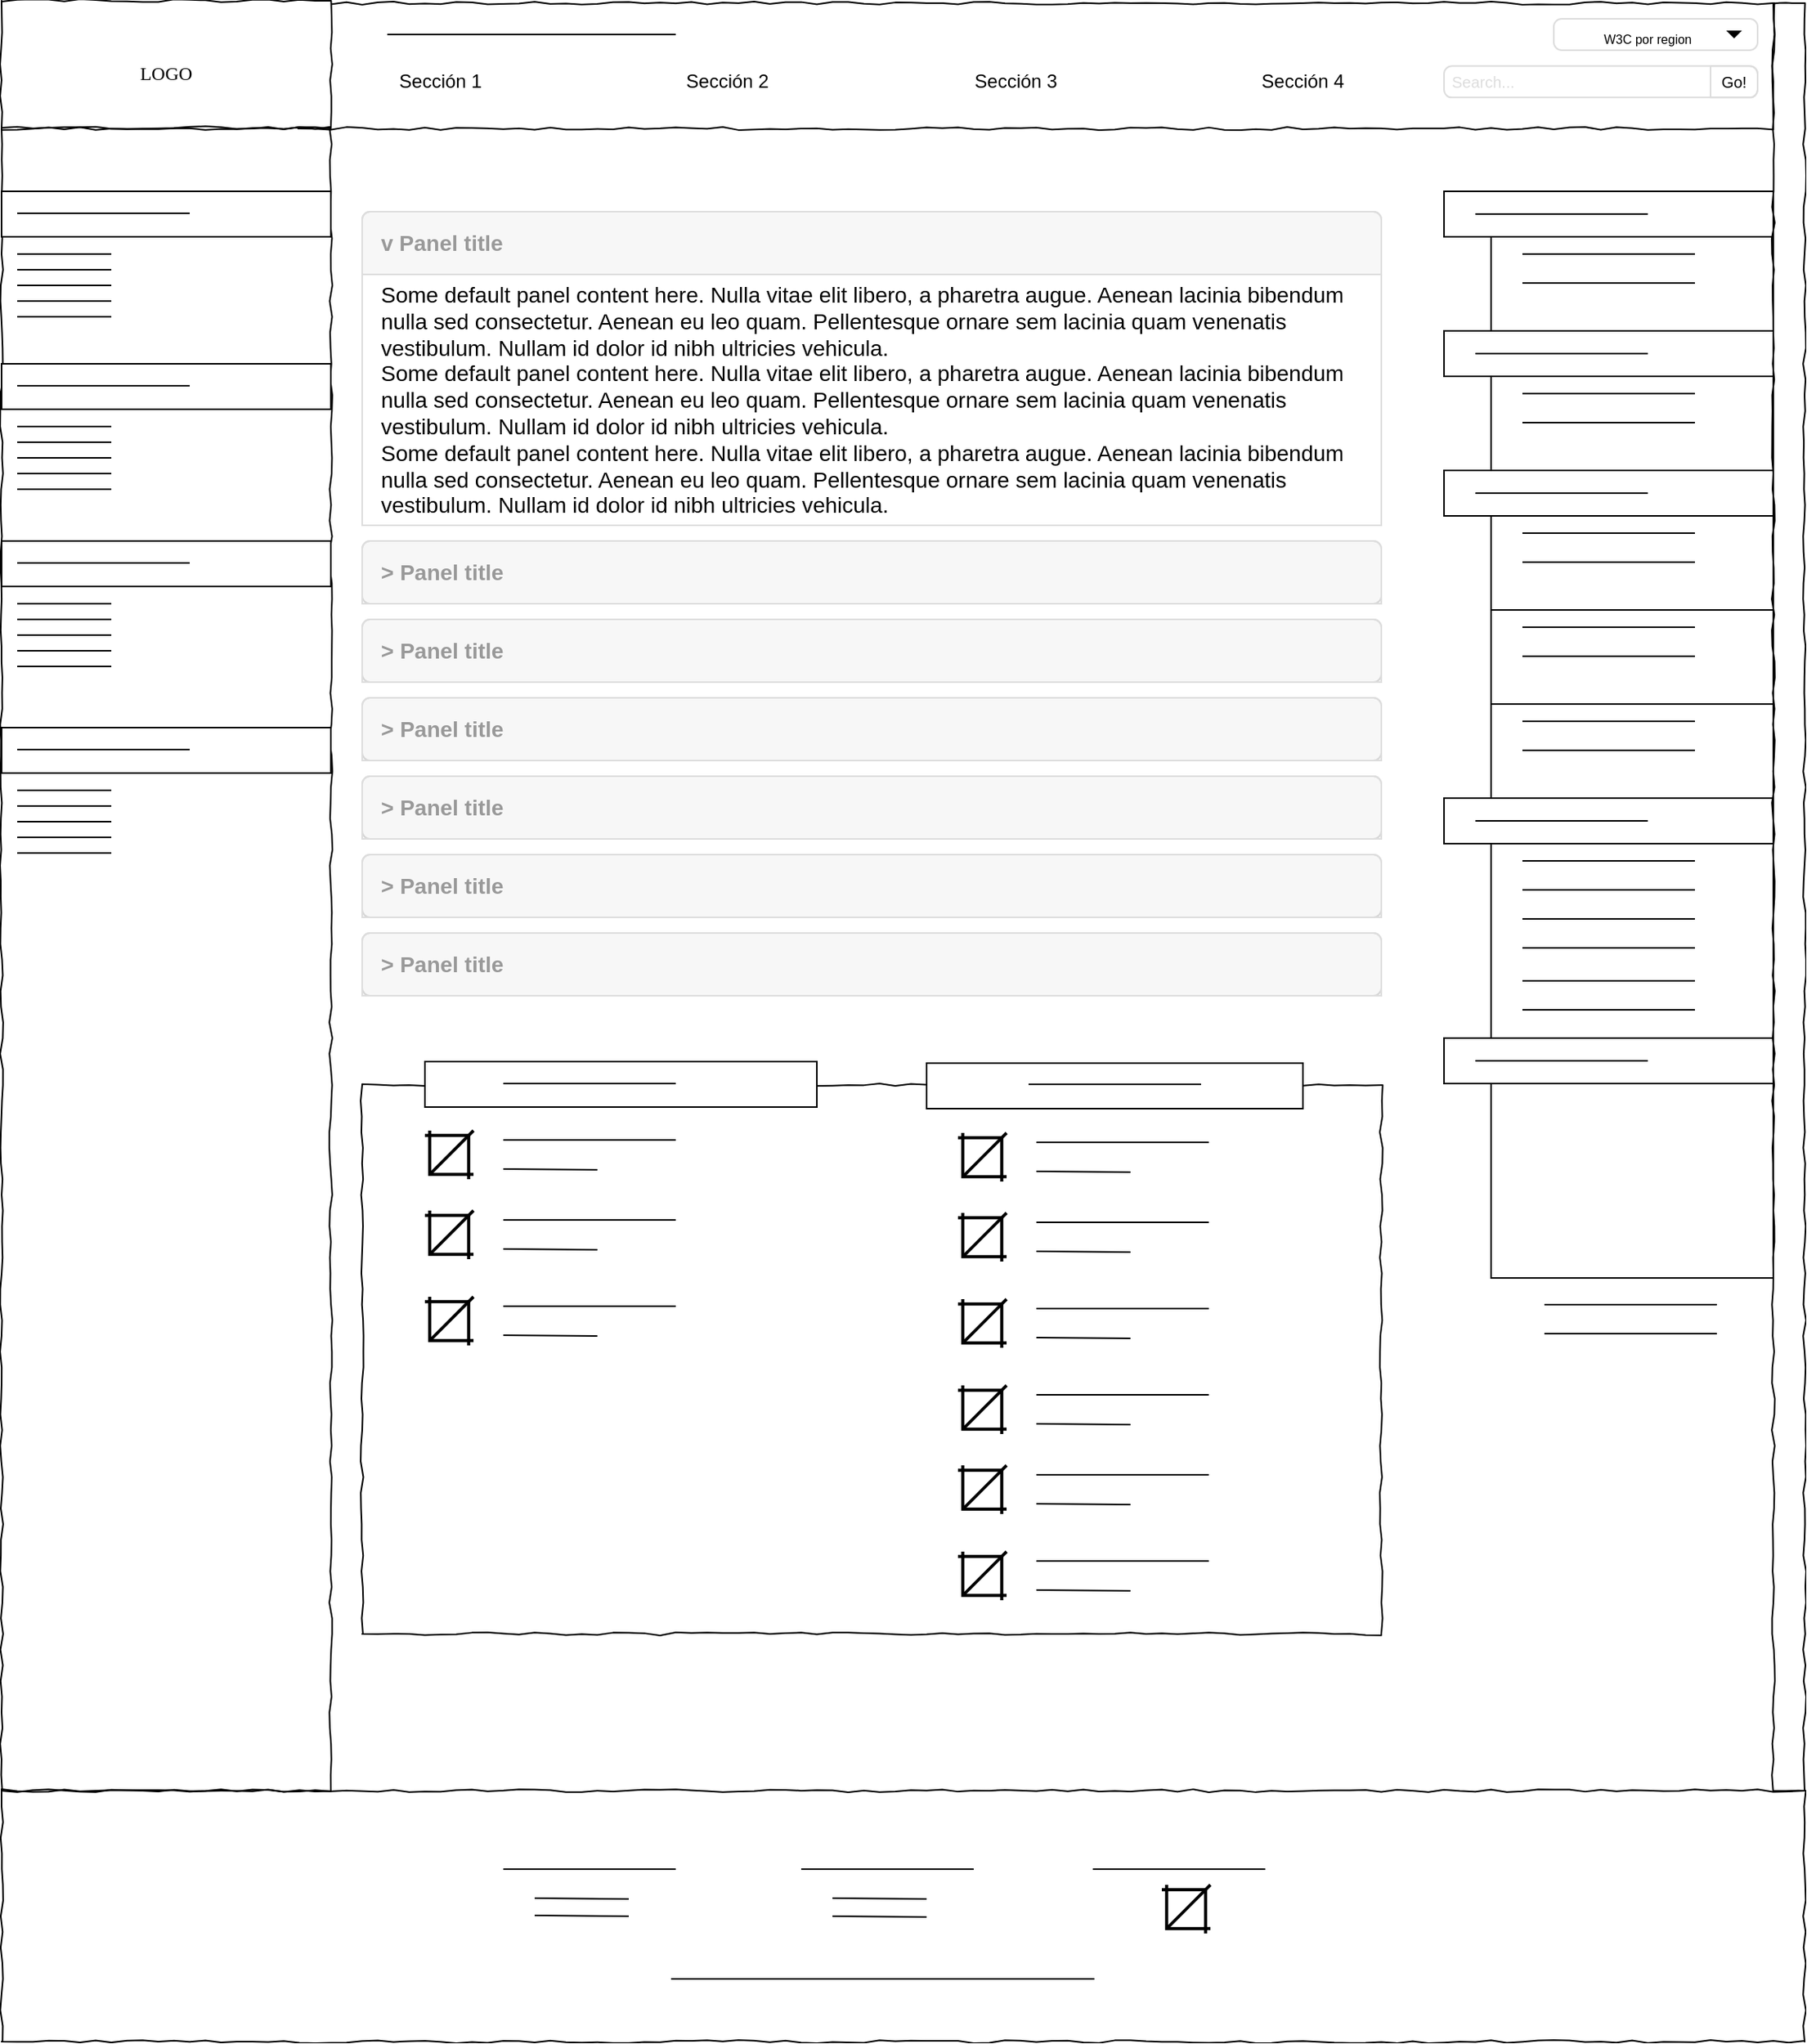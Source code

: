 <mxfile version="12.0.0" type="github" pages="1"><diagram id="lAtH6RSZC6dvsbVb1b8z" name="Page-1"><mxGraphModel dx="3520" dy="3119" grid="1" gridSize="10" guides="1" tooltips="1" connect="1" arrows="1" fold="1" page="1" pageScale="1" pageWidth="827" pageHeight="1169" math="0" shadow="0"><root><mxCell id="0"/><mxCell id="1" parent="0"/><mxCell id="HkJ792NKXqXMTjWd0zA6-1" value="" style="html=1;shadow=0;dashed=0;shape=mxgraph.bootstrap.rrect;rSize=5;strokeColor=#dddddd;fillColor=#ffffff;labelPosition=center;verticalLabelPosition=top;align=left;verticalAlign=top;textDirection=ltr;spacing=0;spacingTop=0;" parent="1" vertex="1"><mxGeometry x="250" y="133" width="650" height="200" as="geometry"/></mxCell><mxCell id="HkJ792NKXqXMTjWd0zA6-2" value="v Panel title" style="html=1;shadow=0;dashed=0;shape=mxgraph.bootstrap.topButton;rSize=5;strokeColor=inherit;fillColor=#000000;fillOpacity=3;fontColor=#999999;fontSize=14;fontStyle=1;align=left;spacingLeft=10;whiteSpace=wrap;resizeWidth=1;" parent="HkJ792NKXqXMTjWd0zA6-1" vertex="1"><mxGeometry width="650" height="40" relative="1" as="geometry"/></mxCell><mxCell id="HkJ792NKXqXMTjWd0zA6-3" value="Some default panel content here. Nulla vitae elit libero, a pharetra augue. Aenean lacinia bibendum nulla sed consectetur. Aenean eu leo quam. Pellentesque ornare sem lacinia quam venenatis vestibulum. Nullam id dolor id nibh ultricies vehicula. &lt;br&gt;Some default panel content here. Nulla vitae elit libero, a pharetra augue. Aenean lacinia bibendum nulla sed consectetur. Aenean eu leo quam. Pellentesque ornare sem lacinia quam venenatis vestibulum. Nullam id dolor id nibh ultricies vehicula.&lt;br&gt;Some default panel content here. Nulla vitae elit libero, a pharetra augue. Aenean lacinia bibendum nulla sed consectetur. Aenean eu leo quam. Pellentesque ornare sem lacinia quam venenatis vestibulum. Nullam id dolor id nibh ultricies vehicula." style="strokeColor=inherit;fillColor=inherit;gradientColor=inherit;html=1;shadow=0;dashed=0;shape=mxgraph.bootstrap.rect;align=left;spacingLeft=10;whiteSpace=wrap;fontSize=14;whiteSpace=wrap;resizeWidth=1;" parent="HkJ792NKXqXMTjWd0zA6-1" vertex="1"><mxGeometry width="650" height="160" relative="1" as="geometry"><mxPoint y="40" as="offset"/></mxGeometry></mxCell><mxCell id="HkJ792NKXqXMTjWd0zA6-9" value="" style="html=1;shadow=0;dashed=0;shape=mxgraph.bootstrap.rrect;rSize=5;strokeColor=#dddddd;fillColor=#ffffff;labelPosition=center;verticalLabelPosition=top;align=left;verticalAlign=top;textDirection=ltr;spacing=0;spacingTop=0;" parent="1" vertex="1"><mxGeometry x="250" y="343" width="650" height="40" as="geometry"/></mxCell><mxCell id="HkJ792NKXqXMTjWd0zA6-10" value="&amp;gt; Panel title" style="html=1;shadow=0;dashed=0;shape=mxgraph.bootstrap.topButton;rSize=5;strokeColor=inherit;fillColor=#000000;fillOpacity=3;fontColor=#999999;fontSize=14;fontStyle=1;align=left;spacingLeft=10;whiteSpace=wrap;resizeWidth=1;" parent="HkJ792NKXqXMTjWd0zA6-9" vertex="1"><mxGeometry width="650" height="40" relative="1" as="geometry"/></mxCell><mxCell id="HkJ792NKXqXMTjWd0zA6-13" value="" style="html=1;shadow=0;dashed=0;shape=mxgraph.bootstrap.rrect;rSize=5;strokeColor=#dddddd;fillColor=#ffffff;labelPosition=center;verticalLabelPosition=top;align=left;verticalAlign=top;textDirection=ltr;spacing=0;spacingTop=0;" parent="1" vertex="1"><mxGeometry x="250" y="393" width="650" height="40" as="geometry"/></mxCell><mxCell id="HkJ792NKXqXMTjWd0zA6-14" value="&amp;gt; Panel title" style="html=1;shadow=0;dashed=0;shape=mxgraph.bootstrap.topButton;rSize=5;strokeColor=inherit;fillColor=#000000;fillOpacity=3;fontColor=#999999;fontSize=14;fontStyle=1;align=left;spacingLeft=10;whiteSpace=wrap;resizeWidth=1;" parent="HkJ792NKXqXMTjWd0zA6-13" vertex="1"><mxGeometry width="650" height="40" relative="1" as="geometry"/></mxCell><mxCell id="HkJ792NKXqXMTjWd0zA6-15" value="" style="html=1;shadow=0;dashed=0;shape=mxgraph.bootstrap.rrect;rSize=5;strokeColor=#dddddd;fillColor=#ffffff;labelPosition=center;verticalLabelPosition=top;align=left;verticalAlign=top;textDirection=ltr;spacing=0;spacingTop=0;" parent="1" vertex="1"><mxGeometry x="250" y="443" width="650" height="40" as="geometry"/></mxCell><mxCell id="HkJ792NKXqXMTjWd0zA6-16" value="&amp;gt; Panel title" style="html=1;shadow=0;dashed=0;shape=mxgraph.bootstrap.topButton;rSize=5;strokeColor=inherit;fillColor=#000000;fillOpacity=3;fontColor=#999999;fontSize=14;fontStyle=1;align=left;spacingLeft=10;whiteSpace=wrap;resizeWidth=1;" parent="HkJ792NKXqXMTjWd0zA6-15" vertex="1"><mxGeometry width="650" height="40" relative="1" as="geometry"/></mxCell><mxCell id="HkJ792NKXqXMTjWd0zA6-17" value="" style="html=1;shadow=0;dashed=0;shape=mxgraph.bootstrap.rrect;rSize=5;strokeColor=#dddddd;fillColor=#ffffff;labelPosition=center;verticalLabelPosition=top;align=left;verticalAlign=top;textDirection=ltr;spacing=0;spacingTop=0;" parent="1" vertex="1"><mxGeometry x="250" y="493" width="650" height="40" as="geometry"/></mxCell><mxCell id="HkJ792NKXqXMTjWd0zA6-18" value="&amp;gt; Panel title" style="html=1;shadow=0;dashed=0;shape=mxgraph.bootstrap.topButton;rSize=5;strokeColor=inherit;fillColor=#000000;fillOpacity=3;fontColor=#999999;fontSize=14;fontStyle=1;align=left;spacingLeft=10;whiteSpace=wrap;resizeWidth=1;" parent="HkJ792NKXqXMTjWd0zA6-17" vertex="1"><mxGeometry width="650" height="40" relative="1" as="geometry"/></mxCell><mxCell id="HkJ792NKXqXMTjWd0zA6-19" value="" style="html=1;shadow=0;dashed=0;shape=mxgraph.bootstrap.rrect;rSize=5;strokeColor=#dddddd;fillColor=#ffffff;labelPosition=center;verticalLabelPosition=top;align=left;verticalAlign=top;textDirection=ltr;spacing=0;spacingTop=0;" parent="1" vertex="1"><mxGeometry x="250" y="543" width="650" height="40" as="geometry"/></mxCell><mxCell id="HkJ792NKXqXMTjWd0zA6-20" value="&amp;gt; Panel title" style="html=1;shadow=0;dashed=0;shape=mxgraph.bootstrap.topButton;rSize=5;strokeColor=inherit;fillColor=#000000;fillOpacity=3;fontColor=#999999;fontSize=14;fontStyle=1;align=left;spacingLeft=10;whiteSpace=wrap;resizeWidth=1;" parent="HkJ792NKXqXMTjWd0zA6-19" vertex="1"><mxGeometry width="650" height="40" relative="1" as="geometry"/></mxCell><mxCell id="HkJ792NKXqXMTjWd0zA6-21" value="" style="html=1;shadow=0;dashed=0;shape=mxgraph.bootstrap.rrect;rSize=5;strokeColor=#dddddd;fillColor=#ffffff;labelPosition=center;verticalLabelPosition=top;align=left;verticalAlign=top;textDirection=ltr;spacing=0;spacingTop=0;" parent="1" vertex="1"><mxGeometry x="250" y="593" width="650" height="40" as="geometry"/></mxCell><mxCell id="HkJ792NKXqXMTjWd0zA6-22" value="&amp;gt; Panel title" style="html=1;shadow=0;dashed=0;shape=mxgraph.bootstrap.topButton;rSize=5;strokeColor=inherit;fillColor=#000000;fillOpacity=3;fontColor=#999999;fontSize=14;fontStyle=1;align=left;spacingLeft=10;whiteSpace=wrap;resizeWidth=1;" parent="HkJ792NKXqXMTjWd0zA6-21" vertex="1"><mxGeometry width="650" height="40" relative="1" as="geometry"/></mxCell><mxCell id="HkJ792NKXqXMTjWd0zA6-23" value="" style="whiteSpace=wrap;html=1;rounded=0;shadow=0;labelBackgroundColor=none;strokeColor=#000000;strokeWidth=1;fillColor=none;fontFamily=Verdana;fontSize=12;fontColor=#000000;align=center;comic=1;" parent="1" vertex="1"><mxGeometry x="210" width="940" height="80" as="geometry"/></mxCell><mxCell id="HkJ792NKXqXMTjWd0zA6-25" value="&lt;font style=&quot;font-size: 12px&quot;&gt;LOGO&lt;br&gt;&lt;/font&gt;" style="whiteSpace=wrap;html=1;rounded=0;shadow=0;labelBackgroundColor=none;strokeColor=#000000;strokeWidth=1;fillColor=#ffffff;fontFamily=Verdana;fontSize=28;fontColor=#000000;align=center;comic=1;" parent="1" vertex="1"><mxGeometry x="20" y="-1.5" width="210" height="81" as="geometry"/></mxCell><mxCell id="HkJ792NKXqXMTjWd0zA6-26" value="" style="whiteSpace=wrap;html=1;rounded=0;shadow=0;labelBackgroundColor=none;strokeColor=#000000;strokeWidth=1;fillColor=none;fontFamily=Verdana;fontSize=12;fontColor=#000000;align=center;comic=1;" parent="1" vertex="1"><mxGeometry x="20" y="80" width="210" height="1060" as="geometry"/></mxCell><mxCell id="JwUhtfSbVXbaAaKoPPSt-8" value="" style="rounded=0;whiteSpace=wrap;html=1;" vertex="1" parent="1"><mxGeometry x="20" y="120" width="210" height="29" as="geometry"/></mxCell><mxCell id="JwUhtfSbVXbaAaKoPPSt-9" value="" style="endArrow=none;html=1;" edge="1" parent="1"><mxGeometry width="50" height="50" relative="1" as="geometry"><mxPoint x="140" y="134" as="sourcePoint"/><mxPoint x="30" y="134" as="targetPoint"/></mxGeometry></mxCell><mxCell id="JwUhtfSbVXbaAaKoPPSt-10" value="" style="endArrow=none;html=1;" edge="1" parent="1"><mxGeometry width="50" height="50" relative="1" as="geometry"><mxPoint x="90" y="160" as="sourcePoint"/><mxPoint x="30" y="160" as="targetPoint"/></mxGeometry></mxCell><mxCell id="JwUhtfSbVXbaAaKoPPSt-11" value="" style="endArrow=none;html=1;" edge="1" parent="1"><mxGeometry width="50" height="50" relative="1" as="geometry"><mxPoint x="90" y="170.0" as="sourcePoint"/><mxPoint x="30" y="170.0" as="targetPoint"/></mxGeometry></mxCell><mxCell id="JwUhtfSbVXbaAaKoPPSt-12" value="" style="endArrow=none;html=1;" edge="1" parent="1"><mxGeometry width="50" height="50" relative="1" as="geometry"><mxPoint x="90" y="180.0" as="sourcePoint"/><mxPoint x="30" y="180.0" as="targetPoint"/></mxGeometry></mxCell><mxCell id="JwUhtfSbVXbaAaKoPPSt-13" value="" style="endArrow=none;html=1;" edge="1" parent="1"><mxGeometry width="50" height="50" relative="1" as="geometry"><mxPoint x="90" y="190.0" as="sourcePoint"/><mxPoint x="30" y="190.0" as="targetPoint"/></mxGeometry></mxCell><mxCell id="JwUhtfSbVXbaAaKoPPSt-14" value="" style="endArrow=none;html=1;" edge="1" parent="1"><mxGeometry width="50" height="50" relative="1" as="geometry"><mxPoint x="90" y="200.0" as="sourcePoint"/><mxPoint x="30" y="200.0" as="targetPoint"/></mxGeometry></mxCell><mxCell id="JwUhtfSbVXbaAaKoPPSt-15" value="" style="rounded=0;whiteSpace=wrap;html=1;" vertex="1" parent="1"><mxGeometry x="20" y="230" width="210" height="29" as="geometry"/></mxCell><mxCell id="JwUhtfSbVXbaAaKoPPSt-16" value="" style="endArrow=none;html=1;" edge="1" parent="1"><mxGeometry width="50" height="50" relative="1" as="geometry"><mxPoint x="140" y="244" as="sourcePoint"/><mxPoint x="30" y="244" as="targetPoint"/></mxGeometry></mxCell><mxCell id="JwUhtfSbVXbaAaKoPPSt-17" value="" style="endArrow=none;html=1;" edge="1" parent="1"><mxGeometry width="50" height="50" relative="1" as="geometry"><mxPoint x="90" y="270.0" as="sourcePoint"/><mxPoint x="30" y="270.0" as="targetPoint"/></mxGeometry></mxCell><mxCell id="JwUhtfSbVXbaAaKoPPSt-18" value="" style="endArrow=none;html=1;" edge="1" parent="1"><mxGeometry width="50" height="50" relative="1" as="geometry"><mxPoint x="90" y="280.0" as="sourcePoint"/><mxPoint x="30" y="280.0" as="targetPoint"/></mxGeometry></mxCell><mxCell id="JwUhtfSbVXbaAaKoPPSt-19" value="" style="endArrow=none;html=1;" edge="1" parent="1"><mxGeometry width="50" height="50" relative="1" as="geometry"><mxPoint x="90" y="290.0" as="sourcePoint"/><mxPoint x="30" y="290.0" as="targetPoint"/></mxGeometry></mxCell><mxCell id="JwUhtfSbVXbaAaKoPPSt-20" value="" style="endArrow=none;html=1;" edge="1" parent="1"><mxGeometry width="50" height="50" relative="1" as="geometry"><mxPoint x="90" y="300.0" as="sourcePoint"/><mxPoint x="30" y="300.0" as="targetPoint"/></mxGeometry></mxCell><mxCell id="JwUhtfSbVXbaAaKoPPSt-21" value="" style="endArrow=none;html=1;" edge="1" parent="1"><mxGeometry width="50" height="50" relative="1" as="geometry"><mxPoint x="90" y="310.0" as="sourcePoint"/><mxPoint x="30" y="310.0" as="targetPoint"/></mxGeometry></mxCell><mxCell id="JwUhtfSbVXbaAaKoPPSt-22" value="" style="rounded=0;whiteSpace=wrap;html=1;" vertex="1" parent="1"><mxGeometry x="20" y="343" width="210" height="29" as="geometry"/></mxCell><mxCell id="JwUhtfSbVXbaAaKoPPSt-23" value="" style="endArrow=none;html=1;" edge="1" parent="1"><mxGeometry width="50" height="50" relative="1" as="geometry"><mxPoint x="140" y="357" as="sourcePoint"/><mxPoint x="30" y="357" as="targetPoint"/></mxGeometry></mxCell><mxCell id="JwUhtfSbVXbaAaKoPPSt-24" value="" style="endArrow=none;html=1;" edge="1" parent="1"><mxGeometry width="50" height="50" relative="1" as="geometry"><mxPoint x="90" y="383.0" as="sourcePoint"/><mxPoint x="30" y="383.0" as="targetPoint"/></mxGeometry></mxCell><mxCell id="JwUhtfSbVXbaAaKoPPSt-25" value="" style="endArrow=none;html=1;" edge="1" parent="1"><mxGeometry width="50" height="50" relative="1" as="geometry"><mxPoint x="90" y="393.0" as="sourcePoint"/><mxPoint x="30" y="393.0" as="targetPoint"/></mxGeometry></mxCell><mxCell id="JwUhtfSbVXbaAaKoPPSt-26" value="" style="endArrow=none;html=1;" edge="1" parent="1"><mxGeometry width="50" height="50" relative="1" as="geometry"><mxPoint x="90" y="403.0" as="sourcePoint"/><mxPoint x="30" y="403.0" as="targetPoint"/></mxGeometry></mxCell><mxCell id="JwUhtfSbVXbaAaKoPPSt-27" value="" style="endArrow=none;html=1;" edge="1" parent="1"><mxGeometry width="50" height="50" relative="1" as="geometry"><mxPoint x="90" y="413.0" as="sourcePoint"/><mxPoint x="30" y="413.0" as="targetPoint"/></mxGeometry></mxCell><mxCell id="JwUhtfSbVXbaAaKoPPSt-28" value="" style="endArrow=none;html=1;" edge="1" parent="1"><mxGeometry width="50" height="50" relative="1" as="geometry"><mxPoint x="90" y="423.0" as="sourcePoint"/><mxPoint x="30" y="423.0" as="targetPoint"/></mxGeometry></mxCell><mxCell id="JwUhtfSbVXbaAaKoPPSt-29" value="" style="rounded=0;whiteSpace=wrap;html=1;" vertex="1" parent="1"><mxGeometry x="20" y="462" width="210" height="29" as="geometry"/></mxCell><mxCell id="JwUhtfSbVXbaAaKoPPSt-30" value="" style="endArrow=none;html=1;" edge="1" parent="1"><mxGeometry width="50" height="50" relative="1" as="geometry"><mxPoint x="140" y="476" as="sourcePoint"/><mxPoint x="30" y="476" as="targetPoint"/></mxGeometry></mxCell><mxCell id="JwUhtfSbVXbaAaKoPPSt-31" value="" style="endArrow=none;html=1;" edge="1" parent="1"><mxGeometry width="50" height="50" relative="1" as="geometry"><mxPoint x="90" y="502.0" as="sourcePoint"/><mxPoint x="30" y="502.0" as="targetPoint"/></mxGeometry></mxCell><mxCell id="JwUhtfSbVXbaAaKoPPSt-32" value="" style="endArrow=none;html=1;" edge="1" parent="1"><mxGeometry width="50" height="50" relative="1" as="geometry"><mxPoint x="90" y="512.0" as="sourcePoint"/><mxPoint x="30" y="512.0" as="targetPoint"/></mxGeometry></mxCell><mxCell id="JwUhtfSbVXbaAaKoPPSt-33" value="" style="endArrow=none;html=1;" edge="1" parent="1"><mxGeometry width="50" height="50" relative="1" as="geometry"><mxPoint x="90" y="522.0" as="sourcePoint"/><mxPoint x="30" y="522.0" as="targetPoint"/></mxGeometry></mxCell><mxCell id="JwUhtfSbVXbaAaKoPPSt-34" value="" style="endArrow=none;html=1;" edge="1" parent="1"><mxGeometry width="50" height="50" relative="1" as="geometry"><mxPoint x="90" y="532.0" as="sourcePoint"/><mxPoint x="30" y="532.0" as="targetPoint"/></mxGeometry></mxCell><mxCell id="JwUhtfSbVXbaAaKoPPSt-35" value="" style="endArrow=none;html=1;" edge="1" parent="1"><mxGeometry width="50" height="50" relative="1" as="geometry"><mxPoint x="90" y="542.0" as="sourcePoint"/><mxPoint x="30" y="542.0" as="targetPoint"/></mxGeometry></mxCell><mxCell id="JwUhtfSbVXbaAaKoPPSt-36" value="Sección 1" style="text;html=1;strokeColor=none;fillColor=none;align=center;verticalAlign=middle;whiteSpace=wrap;rounded=0;" vertex="1" parent="1"><mxGeometry x="250" y="40" width="100" height="20" as="geometry"/></mxCell><mxCell id="JwUhtfSbVXbaAaKoPPSt-37" value="Sección 2" style="text;html=1;strokeColor=none;fillColor=none;align=center;verticalAlign=middle;whiteSpace=wrap;rounded=0;" vertex="1" parent="1"><mxGeometry x="433" y="40" width="100" height="20" as="geometry"/></mxCell><mxCell id="JwUhtfSbVXbaAaKoPPSt-38" value="Sección 3" style="text;html=1;strokeColor=none;fillColor=none;align=center;verticalAlign=middle;whiteSpace=wrap;rounded=0;" vertex="1" parent="1"><mxGeometry x="617" y="40.0" width="100" height="20" as="geometry"/></mxCell><mxCell id="JwUhtfSbVXbaAaKoPPSt-39" value="Sección 4" style="text;html=1;strokeColor=none;fillColor=none;align=center;verticalAlign=middle;whiteSpace=wrap;rounded=0;" vertex="1" parent="1"><mxGeometry x="800" y="40.0" width="100" height="20" as="geometry"/></mxCell><mxCell id="JwUhtfSbVXbaAaKoPPSt-40" value="Search..." style="html=1;shadow=0;dashed=0;shape=mxgraph.bootstrap.rrect;fillColor=#ffffff;rSize=5;strokeColor=#dddddd;align=left;spacingLeft=3;fontSize=10;fontColor=#dddddd;whiteSpace=wrap;" vertex="1" parent="1"><mxGeometry x="940" y="40.176" width="200" height="20" as="geometry"/></mxCell><mxCell id="JwUhtfSbVXbaAaKoPPSt-41" value="Go!" style="html=1;shadow=0;dashed=0;shape=mxgraph.bootstrap.rightButton;rSize=5;strokeColor=#dddddd;fillColor=none;fontSize=10;whiteSpace=wrap;resizeHeight=1;" vertex="1" parent="JwUhtfSbVXbaAaKoPPSt-40"><mxGeometry x="1" width="30" height="20" relative="1" as="geometry"><mxPoint x="-30" as="offset"/></mxGeometry></mxCell><mxCell id="JwUhtfSbVXbaAaKoPPSt-42" value="" style="rounded=0;whiteSpace=wrap;html=1;" vertex="1" parent="1"><mxGeometry x="970" y="149" width="180" height="60" as="geometry"/></mxCell><mxCell id="JwUhtfSbVXbaAaKoPPSt-43" value="" style="rounded=0;whiteSpace=wrap;html=1;" vertex="1" parent="1"><mxGeometry x="940" y="120" width="210" height="29" as="geometry"/></mxCell><mxCell id="JwUhtfSbVXbaAaKoPPSt-44" value="" style="endArrow=none;html=1;" edge="1" parent="1"><mxGeometry width="50" height="50" relative="1" as="geometry"><mxPoint x="1070" y="134.5" as="sourcePoint"/><mxPoint x="960" y="134.5" as="targetPoint"/></mxGeometry></mxCell><mxCell id="JwUhtfSbVXbaAaKoPPSt-46" value="" style="endArrow=none;html=1;" edge="1" parent="1"><mxGeometry width="50" height="50" relative="1" as="geometry"><mxPoint x="1100" y="160" as="sourcePoint"/><mxPoint x="990" y="160" as="targetPoint"/></mxGeometry></mxCell><mxCell id="JwUhtfSbVXbaAaKoPPSt-47" value="" style="endArrow=none;html=1;" edge="1" parent="1"><mxGeometry width="50" height="50" relative="1" as="geometry"><mxPoint x="1100" y="178.5" as="sourcePoint"/><mxPoint x="990" y="178.5" as="targetPoint"/></mxGeometry></mxCell><mxCell id="JwUhtfSbVXbaAaKoPPSt-48" value="" style="rounded=0;whiteSpace=wrap;html=1;" vertex="1" parent="1"><mxGeometry x="970" y="238" width="180" height="60" as="geometry"/></mxCell><mxCell id="JwUhtfSbVXbaAaKoPPSt-49" value="" style="rounded=0;whiteSpace=wrap;html=1;" vertex="1" parent="1"><mxGeometry x="940" y="209" width="210" height="29" as="geometry"/></mxCell><mxCell id="JwUhtfSbVXbaAaKoPPSt-50" value="" style="endArrow=none;html=1;" edge="1" parent="1"><mxGeometry width="50" height="50" relative="1" as="geometry"><mxPoint x="1070" y="223.5" as="sourcePoint"/><mxPoint x="960" y="223.5" as="targetPoint"/></mxGeometry></mxCell><mxCell id="JwUhtfSbVXbaAaKoPPSt-51" value="" style="endArrow=none;html=1;" edge="1" parent="1"><mxGeometry width="50" height="50" relative="1" as="geometry"><mxPoint x="1100" y="249" as="sourcePoint"/><mxPoint x="990" y="249" as="targetPoint"/></mxGeometry></mxCell><mxCell id="JwUhtfSbVXbaAaKoPPSt-52" value="" style="endArrow=none;html=1;" edge="1" parent="1"><mxGeometry width="50" height="50" relative="1" as="geometry"><mxPoint x="1100" y="267.5" as="sourcePoint"/><mxPoint x="990" y="267.5" as="targetPoint"/></mxGeometry></mxCell><mxCell id="JwUhtfSbVXbaAaKoPPSt-53" value="" style="rounded=0;whiteSpace=wrap;html=1;" vertex="1" parent="1"><mxGeometry x="970" y="327" width="180" height="60" as="geometry"/></mxCell><mxCell id="JwUhtfSbVXbaAaKoPPSt-54" value="" style="rounded=0;whiteSpace=wrap;html=1;" vertex="1" parent="1"><mxGeometry x="940" y="298" width="210" height="29" as="geometry"/></mxCell><mxCell id="JwUhtfSbVXbaAaKoPPSt-55" value="" style="endArrow=none;html=1;" edge="1" parent="1"><mxGeometry width="50" height="50" relative="1" as="geometry"><mxPoint x="1070" y="312.5" as="sourcePoint"/><mxPoint x="960" y="312.5" as="targetPoint"/></mxGeometry></mxCell><mxCell id="JwUhtfSbVXbaAaKoPPSt-56" value="" style="endArrow=none;html=1;" edge="1" parent="1"><mxGeometry width="50" height="50" relative="1" as="geometry"><mxPoint x="1100" y="338" as="sourcePoint"/><mxPoint x="990" y="338" as="targetPoint"/></mxGeometry></mxCell><mxCell id="JwUhtfSbVXbaAaKoPPSt-57" value="" style="endArrow=none;html=1;" edge="1" parent="1"><mxGeometry width="50" height="50" relative="1" as="geometry"><mxPoint x="1100" y="356.5" as="sourcePoint"/><mxPoint x="990" y="356.5" as="targetPoint"/></mxGeometry></mxCell><mxCell id="JwUhtfSbVXbaAaKoPPSt-58" value="" style="rounded=0;whiteSpace=wrap;html=1;" vertex="1" parent="1"><mxGeometry x="970" y="387" width="180" height="60" as="geometry"/></mxCell><mxCell id="JwUhtfSbVXbaAaKoPPSt-59" value="" style="endArrow=none;html=1;" edge="1" parent="1"><mxGeometry width="50" height="50" relative="1" as="geometry"><mxPoint x="1100" y="398" as="sourcePoint"/><mxPoint x="990" y="398" as="targetPoint"/></mxGeometry></mxCell><mxCell id="JwUhtfSbVXbaAaKoPPSt-60" value="" style="endArrow=none;html=1;" edge="1" parent="1"><mxGeometry width="50" height="50" relative="1" as="geometry"><mxPoint x="1100" y="416.5" as="sourcePoint"/><mxPoint x="990" y="416.5" as="targetPoint"/></mxGeometry></mxCell><mxCell id="JwUhtfSbVXbaAaKoPPSt-61" value="" style="rounded=0;whiteSpace=wrap;html=1;" vertex="1" parent="1"><mxGeometry x="970" y="447" width="180" height="60" as="geometry"/></mxCell><mxCell id="JwUhtfSbVXbaAaKoPPSt-62" value="" style="endArrow=none;html=1;" edge="1" parent="1"><mxGeometry width="50" height="50" relative="1" as="geometry"><mxPoint x="1100" y="458" as="sourcePoint"/><mxPoint x="990" y="458" as="targetPoint"/></mxGeometry></mxCell><mxCell id="JwUhtfSbVXbaAaKoPPSt-63" value="" style="endArrow=none;html=1;" edge="1" parent="1"><mxGeometry width="50" height="50" relative="1" as="geometry"><mxPoint x="1100" y="476.5" as="sourcePoint"/><mxPoint x="990" y="476.5" as="targetPoint"/></mxGeometry></mxCell><mxCell id="JwUhtfSbVXbaAaKoPPSt-64" value="" style="rounded=0;whiteSpace=wrap;html=1;" vertex="1" parent="1"><mxGeometry x="970" y="536" width="180" height="124" as="geometry"/></mxCell><mxCell id="JwUhtfSbVXbaAaKoPPSt-65" value="" style="rounded=0;whiteSpace=wrap;html=1;" vertex="1" parent="1"><mxGeometry x="940" y="507" width="210" height="29" as="geometry"/></mxCell><mxCell id="JwUhtfSbVXbaAaKoPPSt-66" value="" style="endArrow=none;html=1;" edge="1" parent="1"><mxGeometry width="50" height="50" relative="1" as="geometry"><mxPoint x="1070" y="521.5" as="sourcePoint"/><mxPoint x="960" y="521.5" as="targetPoint"/></mxGeometry></mxCell><mxCell id="JwUhtfSbVXbaAaKoPPSt-67" value="" style="endArrow=none;html=1;" edge="1" parent="1"><mxGeometry width="50" height="50" relative="1" as="geometry"><mxPoint x="1100" y="547" as="sourcePoint"/><mxPoint x="990" y="547" as="targetPoint"/></mxGeometry></mxCell><mxCell id="JwUhtfSbVXbaAaKoPPSt-68" value="" style="endArrow=none;html=1;" edge="1" parent="1"><mxGeometry width="50" height="50" relative="1" as="geometry"><mxPoint x="1100" y="565.5" as="sourcePoint"/><mxPoint x="990" y="565.5" as="targetPoint"/></mxGeometry></mxCell><mxCell id="JwUhtfSbVXbaAaKoPPSt-69" value="" style="endArrow=none;html=1;" edge="1" parent="1"><mxGeometry width="50" height="50" relative="1" as="geometry"><mxPoint x="1100" y="584" as="sourcePoint"/><mxPoint x="990" y="584" as="targetPoint"/></mxGeometry></mxCell><mxCell id="JwUhtfSbVXbaAaKoPPSt-70" value="" style="endArrow=none;html=1;" edge="1" parent="1"><mxGeometry width="50" height="50" relative="1" as="geometry"><mxPoint x="1100" y="602.5" as="sourcePoint"/><mxPoint x="990" y="602.5" as="targetPoint"/></mxGeometry></mxCell><mxCell id="JwUhtfSbVXbaAaKoPPSt-73" value="" style="endArrow=none;html=1;" edge="1" parent="1"><mxGeometry width="50" height="50" relative="1" as="geometry"><mxPoint x="1100" y="623.5" as="sourcePoint"/><mxPoint x="990" y="623.5" as="targetPoint"/></mxGeometry></mxCell><mxCell id="JwUhtfSbVXbaAaKoPPSt-74" value="" style="endArrow=none;html=1;" edge="1" parent="1"><mxGeometry width="50" height="50" relative="1" as="geometry"><mxPoint x="1100" y="642" as="sourcePoint"/><mxPoint x="990" y="642" as="targetPoint"/></mxGeometry></mxCell><mxCell id="JwUhtfSbVXbaAaKoPPSt-75" value="" style="rounded=0;whiteSpace=wrap;html=1;" vertex="1" parent="1"><mxGeometry x="940" y="660" width="210" height="29" as="geometry"/></mxCell><mxCell id="JwUhtfSbVXbaAaKoPPSt-76" value="" style="endArrow=none;html=1;" edge="1" parent="1"><mxGeometry width="50" height="50" relative="1" as="geometry"><mxPoint x="1070" y="674.5" as="sourcePoint"/><mxPoint x="960" y="674.5" as="targetPoint"/></mxGeometry></mxCell><mxCell id="JwUhtfSbVXbaAaKoPPSt-77" value="" style="rounded=0;whiteSpace=wrap;html=1;" vertex="1" parent="1"><mxGeometry x="970" y="689" width="180" height="124" as="geometry"/></mxCell><mxCell id="JwUhtfSbVXbaAaKoPPSt-78" value="" style="shape=image;html=1;verticalAlign=top;verticalLabelPosition=bottom;labelBackgroundColor=#ffffff;imageAspect=0;aspect=fixed;image=https://cdn0.iconfinder.com/data/icons/social-glyph/30/youtube-120.png" vertex="1" parent="1"><mxGeometry x="1029.5" y="720.5" width="59" height="59" as="geometry"/></mxCell><mxCell id="JwUhtfSbVXbaAaKoPPSt-79" value="" style="endArrow=none;html=1;" edge="1" parent="1"><mxGeometry width="50" height="50" relative="1" as="geometry"><mxPoint x="1114" y="830" as="sourcePoint"/><mxPoint x="1004" y="830" as="targetPoint"/></mxGeometry></mxCell><mxCell id="JwUhtfSbVXbaAaKoPPSt-80" value="" style="endArrow=none;html=1;" edge="1" parent="1"><mxGeometry width="50" height="50" relative="1" as="geometry"><mxPoint x="1114" y="848.5" as="sourcePoint"/><mxPoint x="1004" y="848.5" as="targetPoint"/></mxGeometry></mxCell><mxCell id="JwUhtfSbVXbaAaKoPPSt-81" value="" style="whiteSpace=wrap;html=1;rounded=0;shadow=0;labelBackgroundColor=none;strokeColor=#000000;strokeWidth=1;fillColor=none;fontFamily=Verdana;fontSize=12;fontColor=#000000;align=center;comic=1;" vertex="1" parent="1"><mxGeometry x="1150" width="20" height="1140" as="geometry"/></mxCell><mxCell id="JwUhtfSbVXbaAaKoPPSt-82" value="" style="whiteSpace=wrap;html=1;rounded=0;shadow=0;labelBackgroundColor=none;strokeColor=#000000;strokeWidth=1;fillColor=none;fontFamily=Verdana;fontSize=12;fontColor=#000000;align=center;comic=1;" vertex="1" parent="1"><mxGeometry x="250" y="690" width="650" height="350" as="geometry"/></mxCell><mxCell id="JwUhtfSbVXbaAaKoPPSt-83" value="" style="rounded=0;whiteSpace=wrap;html=1;" vertex="1" parent="1"><mxGeometry x="290" y="675" width="250" height="29" as="geometry"/></mxCell><mxCell id="JwUhtfSbVXbaAaKoPPSt-84" value="" style="endArrow=none;html=1;" edge="1" parent="1"><mxGeometry width="50" height="50" relative="1" as="geometry"><mxPoint x="450" y="689" as="sourcePoint"/><mxPoint x="340" y="689" as="targetPoint"/></mxGeometry></mxCell><mxCell id="JwUhtfSbVXbaAaKoPPSt-85" value="" style="rounded=0;whiteSpace=wrap;html=1;" vertex="1" parent="1"><mxGeometry x="610" y="676" width="240" height="29" as="geometry"/></mxCell><mxCell id="JwUhtfSbVXbaAaKoPPSt-86" value="" style="endArrow=none;html=1;" edge="1" parent="1"><mxGeometry width="50" height="50" relative="1" as="geometry"><mxPoint x="785" y="689.5" as="sourcePoint"/><mxPoint x="675" y="689.5" as="targetPoint"/></mxGeometry></mxCell><mxCell id="JwUhtfSbVXbaAaKoPPSt-87" value="" style="html=1;verticalLabelPosition=bottom;align=center;labelBackgroundColor=#ffffff;verticalAlign=top;strokeWidth=2;strokeColor=#000000;fillColor=#ffffff;shadow=0;dashed=0;shape=mxgraph.ios7.icons.crop;fontSize=12;flipH=0;flipV=0;" vertex="1" parent="1"><mxGeometry x="290" y="719" width="31" height="31" as="geometry"/></mxCell><mxCell id="JwUhtfSbVXbaAaKoPPSt-93" value="" style="endArrow=none;html=1;" edge="1" parent="1"><mxGeometry width="50" height="50" relative="1" as="geometry"><mxPoint x="450" y="725" as="sourcePoint"/><mxPoint x="340" y="725" as="targetPoint"/></mxGeometry></mxCell><mxCell id="JwUhtfSbVXbaAaKoPPSt-94" value="" style="endArrow=none;html=1;" edge="1" parent="1"><mxGeometry width="50" height="50" relative="1" as="geometry"><mxPoint x="400" y="744" as="sourcePoint"/><mxPoint x="340" y="743.5" as="targetPoint"/></mxGeometry></mxCell><mxCell id="JwUhtfSbVXbaAaKoPPSt-99" value="" style="html=1;verticalLabelPosition=bottom;align=center;labelBackgroundColor=#ffffff;verticalAlign=top;strokeWidth=2;strokeColor=#000000;fillColor=#ffffff;shadow=0;dashed=0;shape=mxgraph.ios7.icons.crop;fontSize=12;flipH=0;flipV=0;" vertex="1" parent="1"><mxGeometry x="290" y="770" width="31" height="31" as="geometry"/></mxCell><mxCell id="JwUhtfSbVXbaAaKoPPSt-100" value="" style="endArrow=none;html=1;" edge="1" parent="1"><mxGeometry width="50" height="50" relative="1" as="geometry"><mxPoint x="450" y="776" as="sourcePoint"/><mxPoint x="340" y="776" as="targetPoint"/></mxGeometry></mxCell><mxCell id="JwUhtfSbVXbaAaKoPPSt-101" value="" style="endArrow=none;html=1;" edge="1" parent="1"><mxGeometry width="50" height="50" relative="1" as="geometry"><mxPoint x="400" y="795" as="sourcePoint"/><mxPoint x="340" y="794.5" as="targetPoint"/></mxGeometry></mxCell><mxCell id="JwUhtfSbVXbaAaKoPPSt-102" value="" style="html=1;verticalLabelPosition=bottom;align=center;labelBackgroundColor=#ffffff;verticalAlign=top;strokeWidth=2;strokeColor=#000000;fillColor=#ffffff;shadow=0;dashed=0;shape=mxgraph.ios7.icons.crop;fontSize=12;flipH=0;flipV=0;" vertex="1" parent="1"><mxGeometry x="290" y="825" width="31" height="31" as="geometry"/></mxCell><mxCell id="JwUhtfSbVXbaAaKoPPSt-103" value="" style="endArrow=none;html=1;" edge="1" parent="1"><mxGeometry width="50" height="50" relative="1" as="geometry"><mxPoint x="450" y="831" as="sourcePoint"/><mxPoint x="340" y="831" as="targetPoint"/></mxGeometry></mxCell><mxCell id="JwUhtfSbVXbaAaKoPPSt-104" value="" style="endArrow=none;html=1;" edge="1" parent="1"><mxGeometry width="50" height="50" relative="1" as="geometry"><mxPoint x="400" y="850" as="sourcePoint"/><mxPoint x="340" y="849.5" as="targetPoint"/></mxGeometry></mxCell><mxCell id="JwUhtfSbVXbaAaKoPPSt-105" value="" style="html=1;verticalLabelPosition=bottom;align=center;labelBackgroundColor=#ffffff;verticalAlign=top;strokeWidth=2;strokeColor=#000000;fillColor=#ffffff;shadow=0;dashed=0;shape=mxgraph.ios7.icons.crop;fontSize=12;flipH=0;flipV=0;" vertex="1" parent="1"><mxGeometry x="630" y="720.5" width="31" height="31" as="geometry"/></mxCell><mxCell id="JwUhtfSbVXbaAaKoPPSt-106" value="" style="endArrow=none;html=1;" edge="1" parent="1"><mxGeometry width="50" height="50" relative="1" as="geometry"><mxPoint x="790" y="726.5" as="sourcePoint"/><mxPoint x="680" y="726.5" as="targetPoint"/></mxGeometry></mxCell><mxCell id="JwUhtfSbVXbaAaKoPPSt-107" value="" style="endArrow=none;html=1;" edge="1" parent="1"><mxGeometry width="50" height="50" relative="1" as="geometry"><mxPoint x="740" y="745.5" as="sourcePoint"/><mxPoint x="680" y="745" as="targetPoint"/></mxGeometry></mxCell><mxCell id="JwUhtfSbVXbaAaKoPPSt-108" value="" style="html=1;verticalLabelPosition=bottom;align=center;labelBackgroundColor=#ffffff;verticalAlign=top;strokeWidth=2;strokeColor=#000000;fillColor=#ffffff;shadow=0;dashed=0;shape=mxgraph.ios7.icons.crop;fontSize=12;flipH=0;flipV=0;" vertex="1" parent="1"><mxGeometry x="630" y="771.5" width="31" height="31" as="geometry"/></mxCell><mxCell id="JwUhtfSbVXbaAaKoPPSt-109" value="" style="endArrow=none;html=1;" edge="1" parent="1"><mxGeometry width="50" height="50" relative="1" as="geometry"><mxPoint x="790" y="777.5" as="sourcePoint"/><mxPoint x="680" y="777.5" as="targetPoint"/></mxGeometry></mxCell><mxCell id="JwUhtfSbVXbaAaKoPPSt-110" value="" style="endArrow=none;html=1;" edge="1" parent="1"><mxGeometry width="50" height="50" relative="1" as="geometry"><mxPoint x="740" y="796.5" as="sourcePoint"/><mxPoint x="680" y="796" as="targetPoint"/></mxGeometry></mxCell><mxCell id="JwUhtfSbVXbaAaKoPPSt-111" value="" style="html=1;verticalLabelPosition=bottom;align=center;labelBackgroundColor=#ffffff;verticalAlign=top;strokeWidth=2;strokeColor=#000000;fillColor=#ffffff;shadow=0;dashed=0;shape=mxgraph.ios7.icons.crop;fontSize=12;flipH=0;flipV=0;" vertex="1" parent="1"><mxGeometry x="630" y="826.5" width="31" height="31" as="geometry"/></mxCell><mxCell id="JwUhtfSbVXbaAaKoPPSt-112" value="" style="endArrow=none;html=1;" edge="1" parent="1"><mxGeometry width="50" height="50" relative="1" as="geometry"><mxPoint x="790" y="832.5" as="sourcePoint"/><mxPoint x="680" y="832.5" as="targetPoint"/></mxGeometry></mxCell><mxCell id="JwUhtfSbVXbaAaKoPPSt-113" value="" style="endArrow=none;html=1;" edge="1" parent="1"><mxGeometry width="50" height="50" relative="1" as="geometry"><mxPoint x="740" y="851.5" as="sourcePoint"/><mxPoint x="680" y="851" as="targetPoint"/></mxGeometry></mxCell><mxCell id="JwUhtfSbVXbaAaKoPPSt-114" value="" style="html=1;verticalLabelPosition=bottom;align=center;labelBackgroundColor=#ffffff;verticalAlign=top;strokeWidth=2;strokeColor=#000000;fillColor=#ffffff;shadow=0;dashed=0;shape=mxgraph.ios7.icons.crop;fontSize=12;flipH=0;flipV=0;" vertex="1" parent="1"><mxGeometry x="630" y="881.5" width="31" height="31" as="geometry"/></mxCell><mxCell id="JwUhtfSbVXbaAaKoPPSt-115" value="" style="endArrow=none;html=1;" edge="1" parent="1"><mxGeometry width="50" height="50" relative="1" as="geometry"><mxPoint x="790" y="887.5" as="sourcePoint"/><mxPoint x="680" y="887.5" as="targetPoint"/></mxGeometry></mxCell><mxCell id="JwUhtfSbVXbaAaKoPPSt-116" value="" style="endArrow=none;html=1;" edge="1" parent="1"><mxGeometry width="50" height="50" relative="1" as="geometry"><mxPoint x="740" y="906.5" as="sourcePoint"/><mxPoint x="680" y="906" as="targetPoint"/></mxGeometry></mxCell><mxCell id="JwUhtfSbVXbaAaKoPPSt-117" value="" style="html=1;verticalLabelPosition=bottom;align=center;labelBackgroundColor=#ffffff;verticalAlign=top;strokeWidth=2;strokeColor=#000000;fillColor=#ffffff;shadow=0;dashed=0;shape=mxgraph.ios7.icons.crop;fontSize=12;flipH=0;flipV=0;" vertex="1" parent="1"><mxGeometry x="630" y="932.5" width="31" height="31" as="geometry"/></mxCell><mxCell id="JwUhtfSbVXbaAaKoPPSt-118" value="" style="endArrow=none;html=1;" edge="1" parent="1"><mxGeometry width="50" height="50" relative="1" as="geometry"><mxPoint x="790" y="938.5" as="sourcePoint"/><mxPoint x="680" y="938.5" as="targetPoint"/></mxGeometry></mxCell><mxCell id="JwUhtfSbVXbaAaKoPPSt-119" value="" style="endArrow=none;html=1;" edge="1" parent="1"><mxGeometry width="50" height="50" relative="1" as="geometry"><mxPoint x="740" y="957.5" as="sourcePoint"/><mxPoint x="680" y="957" as="targetPoint"/></mxGeometry></mxCell><mxCell id="JwUhtfSbVXbaAaKoPPSt-120" value="" style="html=1;verticalLabelPosition=bottom;align=center;labelBackgroundColor=#ffffff;verticalAlign=top;strokeWidth=2;strokeColor=#000000;fillColor=#ffffff;shadow=0;dashed=0;shape=mxgraph.ios7.icons.crop;fontSize=12;flipH=0;flipV=0;" vertex="1" parent="1"><mxGeometry x="630" y="987.5" width="31" height="31" as="geometry"/></mxCell><mxCell id="JwUhtfSbVXbaAaKoPPSt-121" value="" style="endArrow=none;html=1;" edge="1" parent="1"><mxGeometry width="50" height="50" relative="1" as="geometry"><mxPoint x="790" y="993.5" as="sourcePoint"/><mxPoint x="680" y="993.5" as="targetPoint"/></mxGeometry></mxCell><mxCell id="JwUhtfSbVXbaAaKoPPSt-122" value="" style="endArrow=none;html=1;" edge="1" parent="1"><mxGeometry width="50" height="50" relative="1" as="geometry"><mxPoint x="740" y="1012.5" as="sourcePoint"/><mxPoint x="680" y="1012" as="targetPoint"/></mxGeometry></mxCell><mxCell id="JwUhtfSbVXbaAaKoPPSt-124" value="" style="whiteSpace=wrap;html=1;rounded=0;shadow=0;labelBackgroundColor=none;strokeColor=#000000;strokeWidth=1;fillColor=none;fontFamily=Verdana;fontSize=12;fontColor=#000000;align=center;comic=1;" vertex="1" parent="1"><mxGeometry x="20" y="1140" width="1150" height="160" as="geometry"/></mxCell><mxCell id="JwUhtfSbVXbaAaKoPPSt-127" value="" style="endArrow=none;html=1;" edge="1" parent="1"><mxGeometry width="50" height="50" relative="1" as="geometry"><mxPoint x="450" y="1190" as="sourcePoint"/><mxPoint x="340" y="1190" as="targetPoint"/></mxGeometry></mxCell><mxCell id="JwUhtfSbVXbaAaKoPPSt-128" value="" style="endArrow=none;html=1;" edge="1" parent="1"><mxGeometry width="50" height="50" relative="1" as="geometry"><mxPoint x="420" y="1209" as="sourcePoint"/><mxPoint x="360" y="1208.5" as="targetPoint"/></mxGeometry></mxCell><mxCell id="JwUhtfSbVXbaAaKoPPSt-129" value="" style="endArrow=none;html=1;" edge="1" parent="1"><mxGeometry width="50" height="50" relative="1" as="geometry"><mxPoint x="640" y="1190" as="sourcePoint"/><mxPoint x="530" y="1190" as="targetPoint"/></mxGeometry></mxCell><mxCell id="JwUhtfSbVXbaAaKoPPSt-130" value="" style="endArrow=none;html=1;" edge="1" parent="1"><mxGeometry width="50" height="50" relative="1" as="geometry"><mxPoint x="610" y="1209" as="sourcePoint"/><mxPoint x="550" y="1208.5" as="targetPoint"/></mxGeometry></mxCell><mxCell id="JwUhtfSbVXbaAaKoPPSt-131" value="" style="endArrow=none;html=1;" edge="1" parent="1"><mxGeometry width="50" height="50" relative="1" as="geometry"><mxPoint x="826" y="1190" as="sourcePoint"/><mxPoint x="716" y="1190" as="targetPoint"/></mxGeometry></mxCell><mxCell id="JwUhtfSbVXbaAaKoPPSt-135" value="" style="endArrow=none;html=1;" edge="1" parent="1"><mxGeometry width="50" height="50" relative="1" as="geometry"><mxPoint x="717" y="1260" as="sourcePoint"/><mxPoint x="447" y="1260" as="targetPoint"/></mxGeometry></mxCell><mxCell id="JwUhtfSbVXbaAaKoPPSt-136" value="" style="endArrow=none;html=1;" edge="1" parent="1"><mxGeometry width="50" height="50" relative="1" as="geometry"><mxPoint x="420" y="1220" as="sourcePoint"/><mxPoint x="360" y="1219.5" as="targetPoint"/></mxGeometry></mxCell><mxCell id="JwUhtfSbVXbaAaKoPPSt-137" value="" style="endArrow=none;html=1;" edge="1" parent="1"><mxGeometry width="50" height="50" relative="1" as="geometry"><mxPoint x="610" y="1220.5" as="sourcePoint"/><mxPoint x="550" y="1220.0" as="targetPoint"/></mxGeometry></mxCell><mxCell id="JwUhtfSbVXbaAaKoPPSt-138" value="" style="html=1;verticalLabelPosition=bottom;align=center;labelBackgroundColor=#ffffff;verticalAlign=top;strokeWidth=2;strokeColor=#000000;fillColor=#ffffff;shadow=0;dashed=0;shape=mxgraph.ios7.icons.crop;fontSize=12;flipH=0;flipV=0;" vertex="1" parent="1"><mxGeometry x="760" y="1200" width="31" height="31" as="geometry"/></mxCell><mxCell id="JwUhtfSbVXbaAaKoPPSt-139" value="" style="endArrow=none;html=1;" edge="1" parent="1"><mxGeometry width="50" height="50" relative="1" as="geometry"><mxPoint x="450" y="20" as="sourcePoint"/><mxPoint x="266" y="20" as="targetPoint"/></mxGeometry></mxCell><mxCell id="JwUhtfSbVXbaAaKoPPSt-140" value="&lt;font style=&quot;font-size: 8px&quot;&gt;W3C por region&lt;/font&gt;" style="html=1;shadow=0;dashed=0;shape=mxgraph.bootstrap.rrect;rSize=5;strokeColor=#dddddd;spacingRight=10;fontSize=16;whiteSpace=wrap;fillColor=#ffffff;align=center;" vertex="1" parent="1"><mxGeometry x="1010" y="10" width="130" height="20" as="geometry"/></mxCell><mxCell id="JwUhtfSbVXbaAaKoPPSt-141" value="" style="shape=triangle;direction=south;fillColor=#000000;strokeColor=none;perimeter=none;" vertex="1" parent="JwUhtfSbVXbaAaKoPPSt-140"><mxGeometry x="1" y="0.5" width="10" height="5" relative="1" as="geometry"><mxPoint x="-20" y="-2.5" as="offset"/></mxGeometry></mxCell></root></mxGraphModel></diagram></mxfile>